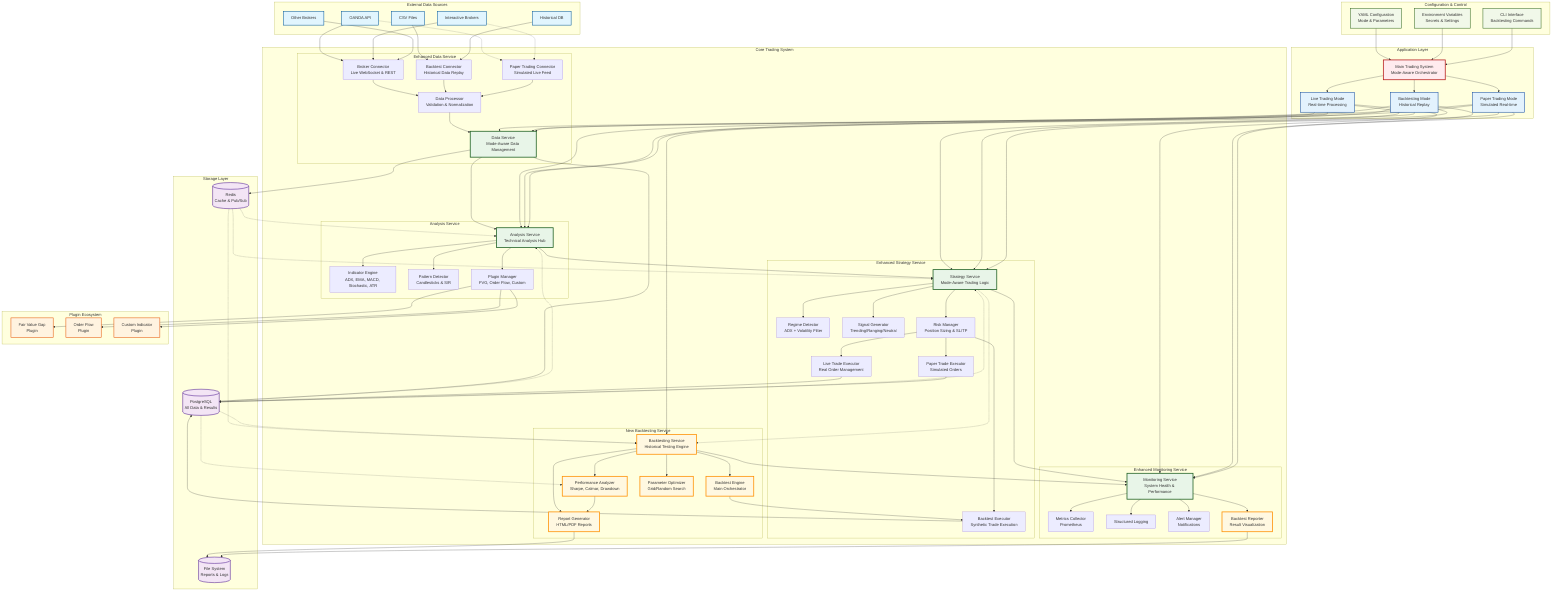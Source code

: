 graph TB
    %% External Systems
    subgraph "External Data Sources"
        OANDA[OANDA API]
        IB[Interactive Brokers]
        OTHER[Other Brokers]
        CSV[CSV Files]
        DB_HIST[Historical DB]
    end
    
    %% Enhanced Core Services
    subgraph "Core Trading System"
        
        subgraph "Enhanced Data Service"
            DS[Data Service<br/>Mode-Aware Data Management]
            BC[Broker Connector<br/>Live WebSocket & REST]
            BTC[Backtest Connector<br/>Historical Data Replay]
            PTC[Paper Trading Connector<br/>Simulated Live Feed]
            DP[Data Processor<br/>Validation & Normalization]
        end
        
        subgraph "Analysis Service"
            AS[Analysis Service<br/>Technical Analysis Hub]
            IE[Indicator Engine<br/>ADX, EMA, MACD, Stochastic, ATR]
            PD[Pattern Detector<br/>Candlesticks & S/R]
            PM[Plugin Manager<br/>FVG, Order Flow, Custom]
        end
        
        subgraph "Enhanced Strategy Service"
            SS[Strategy Service<br/>Mode-Aware Trading Logic]
            RD[Regime Detector<br/>ADX + Volatility Filter]
            SG[Signal Generator<br/>Trending/Ranging/Neutral]
            RM[Risk Manager<br/>Position Sizing & SL/TP]
            LTE[Live Trade Executor<br/>Real Order Management]
            BTE[Backtest Executor<br/>Synthetic Trade Execution]
            PTE[Paper Trade Executor<br/>Simulated Orders]
        end
        
        subgraph "New Backtesting Service"
            BS[Backtesting Service<br/>Historical Testing Engine]
            BE[Backtest Engine<br/>Main Orchestrator]
            PA[Performance Analyzer<br/>Sharpe, Calmar, Drawdown]
            RG[Report Generator<br/>HTML/PDF Reports]
            PO[Parameter Optimizer<br/>Grid/Random Search]
        end
        
        subgraph "Enhanced Monitoring Service"
            MS[Monitoring Service<br/>System Health & Performance]
            MC[Metrics Collector<br/>Prometheus]
            LOG[Structured Logging]
            ALERT[Alert Manager<br/>Notifications]
            BR[Backtest Reporter<br/>Result Visualization]
        end
    end
    
    %% Storage Layer
    subgraph "Storage Layer"
        REDIS[(Redis<br/>Cache & Pub/Sub)]
        POSTGRES[(PostgreSQL<br/>All Data & Results)]
        FILES[(File System<br/>Reports & Logs)]
    end
    
    %% Plugin Ecosystem
    subgraph "Plugin Ecosystem"
        FVG[Fair Value Gap<br/>Plugin]
        OF[Order Flow<br/>Plugin]
        CUSTOM[Custom Indicator<br/>Plugin]
    end
    
    %% Configuration & Deployment
    subgraph "Configuration & Control"
        CONFIG[YAML Configuration<br/>Mode & Parameters]
        ENV[Environment Variables<br/>Secrets & Settings]
        CLI[CLI Interface<br/>Backtesting Commands]
    end
    
    %% Main Application with Mode Selection
    subgraph "Application Layer"
        MAIN[Main Trading System<br/>Mode-Aware Orchestrator]
        LIVE_MODE[Live Trading Mode<br/>Real-time Processing]
        BT_MODE[Backtesting Mode<br/>Historical Replay]
        PAPER_MODE[Paper Trading Mode<br/>Simulated Real-time]
    end
    
    %% Data Source Connections
    OANDA --> BC
    IB --> BC
    OTHER --> BC
    CSV --> BTC
    DB_HIST --> BTC
    OANDA -.-> PTC
    IB -.-> PTC
    
    %% Data Service Internal Connections
    BC --> DP
    BTC --> DP
    PTC --> DP
    DP --> DS
    DS --> REDIS
    DS --> POSTGRES
    
    %% Analysis Service Connections
    DS --> AS
    AS --> IE
    AS --> PD
    AS --> PM
    PM --> FVG
    PM --> OF  
    PM --> CUSTOM
    
    %% Strategy Service Connections
    AS --> SS
    SS --> RD
    SS --> SG
    SS --> RM
    
    %% Mode-Specific Executor Connections
    RM --> LTE
    RM --> BTE
    RM --> PTE
    
    %% Backtesting Service Connections
    SS -.-> BS
    BS --> BE
    BS --> PA
    BS --> RG
    BS --> PO
    BE --> BTE
    
    %% Execution Results
    LTE --> POSTGRES
    BTE --> POSTGRES
    PTE --> POSTGRES
    
    %% Monitoring Connections
    SS --> MS
    BS --> MS
    MS --> MC
    MS --> LOG
    MS --> ALERT
    MS --> BR
    
    %% Report Generation
    PA --> RG
    RG --> FILES
    BR --> FILES
    
    %% Configuration Flow
    CONFIG --> MAIN
    ENV --> MAIN
    CLI --> MAIN
    
    %% Main Application Mode Control
    MAIN --> LIVE_MODE
    MAIN --> BT_MODE
    MAIN --> PAPER_MODE
    
    %% Mode-Specific Service Initialization
    LIVE_MODE --> DS
    LIVE_MODE --> AS
    LIVE_MODE --> SS
    LIVE_MODE --> MS
    
    BT_MODE --> DS
    BT_MODE --> AS
    BT_MODE --> SS
    BT_MODE --> BS
    BT_MODE --> MS
    
    PAPER_MODE --> DS
    PAPER_MODE --> AS
    PAPER_MODE --> SS
    PAPER_MODE --> MS
    
    %% Cache and Database Connections
    REDIS -.-> AS
    REDIS -.-> SS
    REDIS -.-> BS
    POSTGRES -.-> AS
    POSTGRES -.-> SS
    POSTGRES -.-> BS
    POSTGRES -.-> PA
    
    %% Styling
    classDef external fill:#e1f5fe,stroke:#01579b,stroke-width:2px
    classDef service fill:#e8f5e8,stroke:#1b5e20,stroke-width:3px
    classDef backtest fill:#fff8e1,stroke:#ff8f00,stroke-width:3px
    classDef storage fill:#f3e5f5,stroke:#4a148c,stroke-width:2px
    classDef plugin fill:#fff3e0,stroke:#e65100,stroke-width:2px
    classDef config fill:#f1f8e9,stroke:#33691e,stroke-width:2px
    classDef main fill:#ffebee,stroke:#b71c1c,stroke-width:3px
    classDef mode fill:#e3f2fd,stroke:#0d47a1,stroke-width:2px
    
    class OANDA,IB,OTHER,CSV,DB_HIST external
    class DS,AS,SS,MS service
    class BS,BE,PA,RG,PO,BR backtest
    class REDIS,POSTGRES,FILES storage
    class FVG,OF,CUSTOM plugin
    class CONFIG,ENV,CLI config
    class MAIN main
    class LIVE_MODE,BT_MODE,PAPER_MODE mode